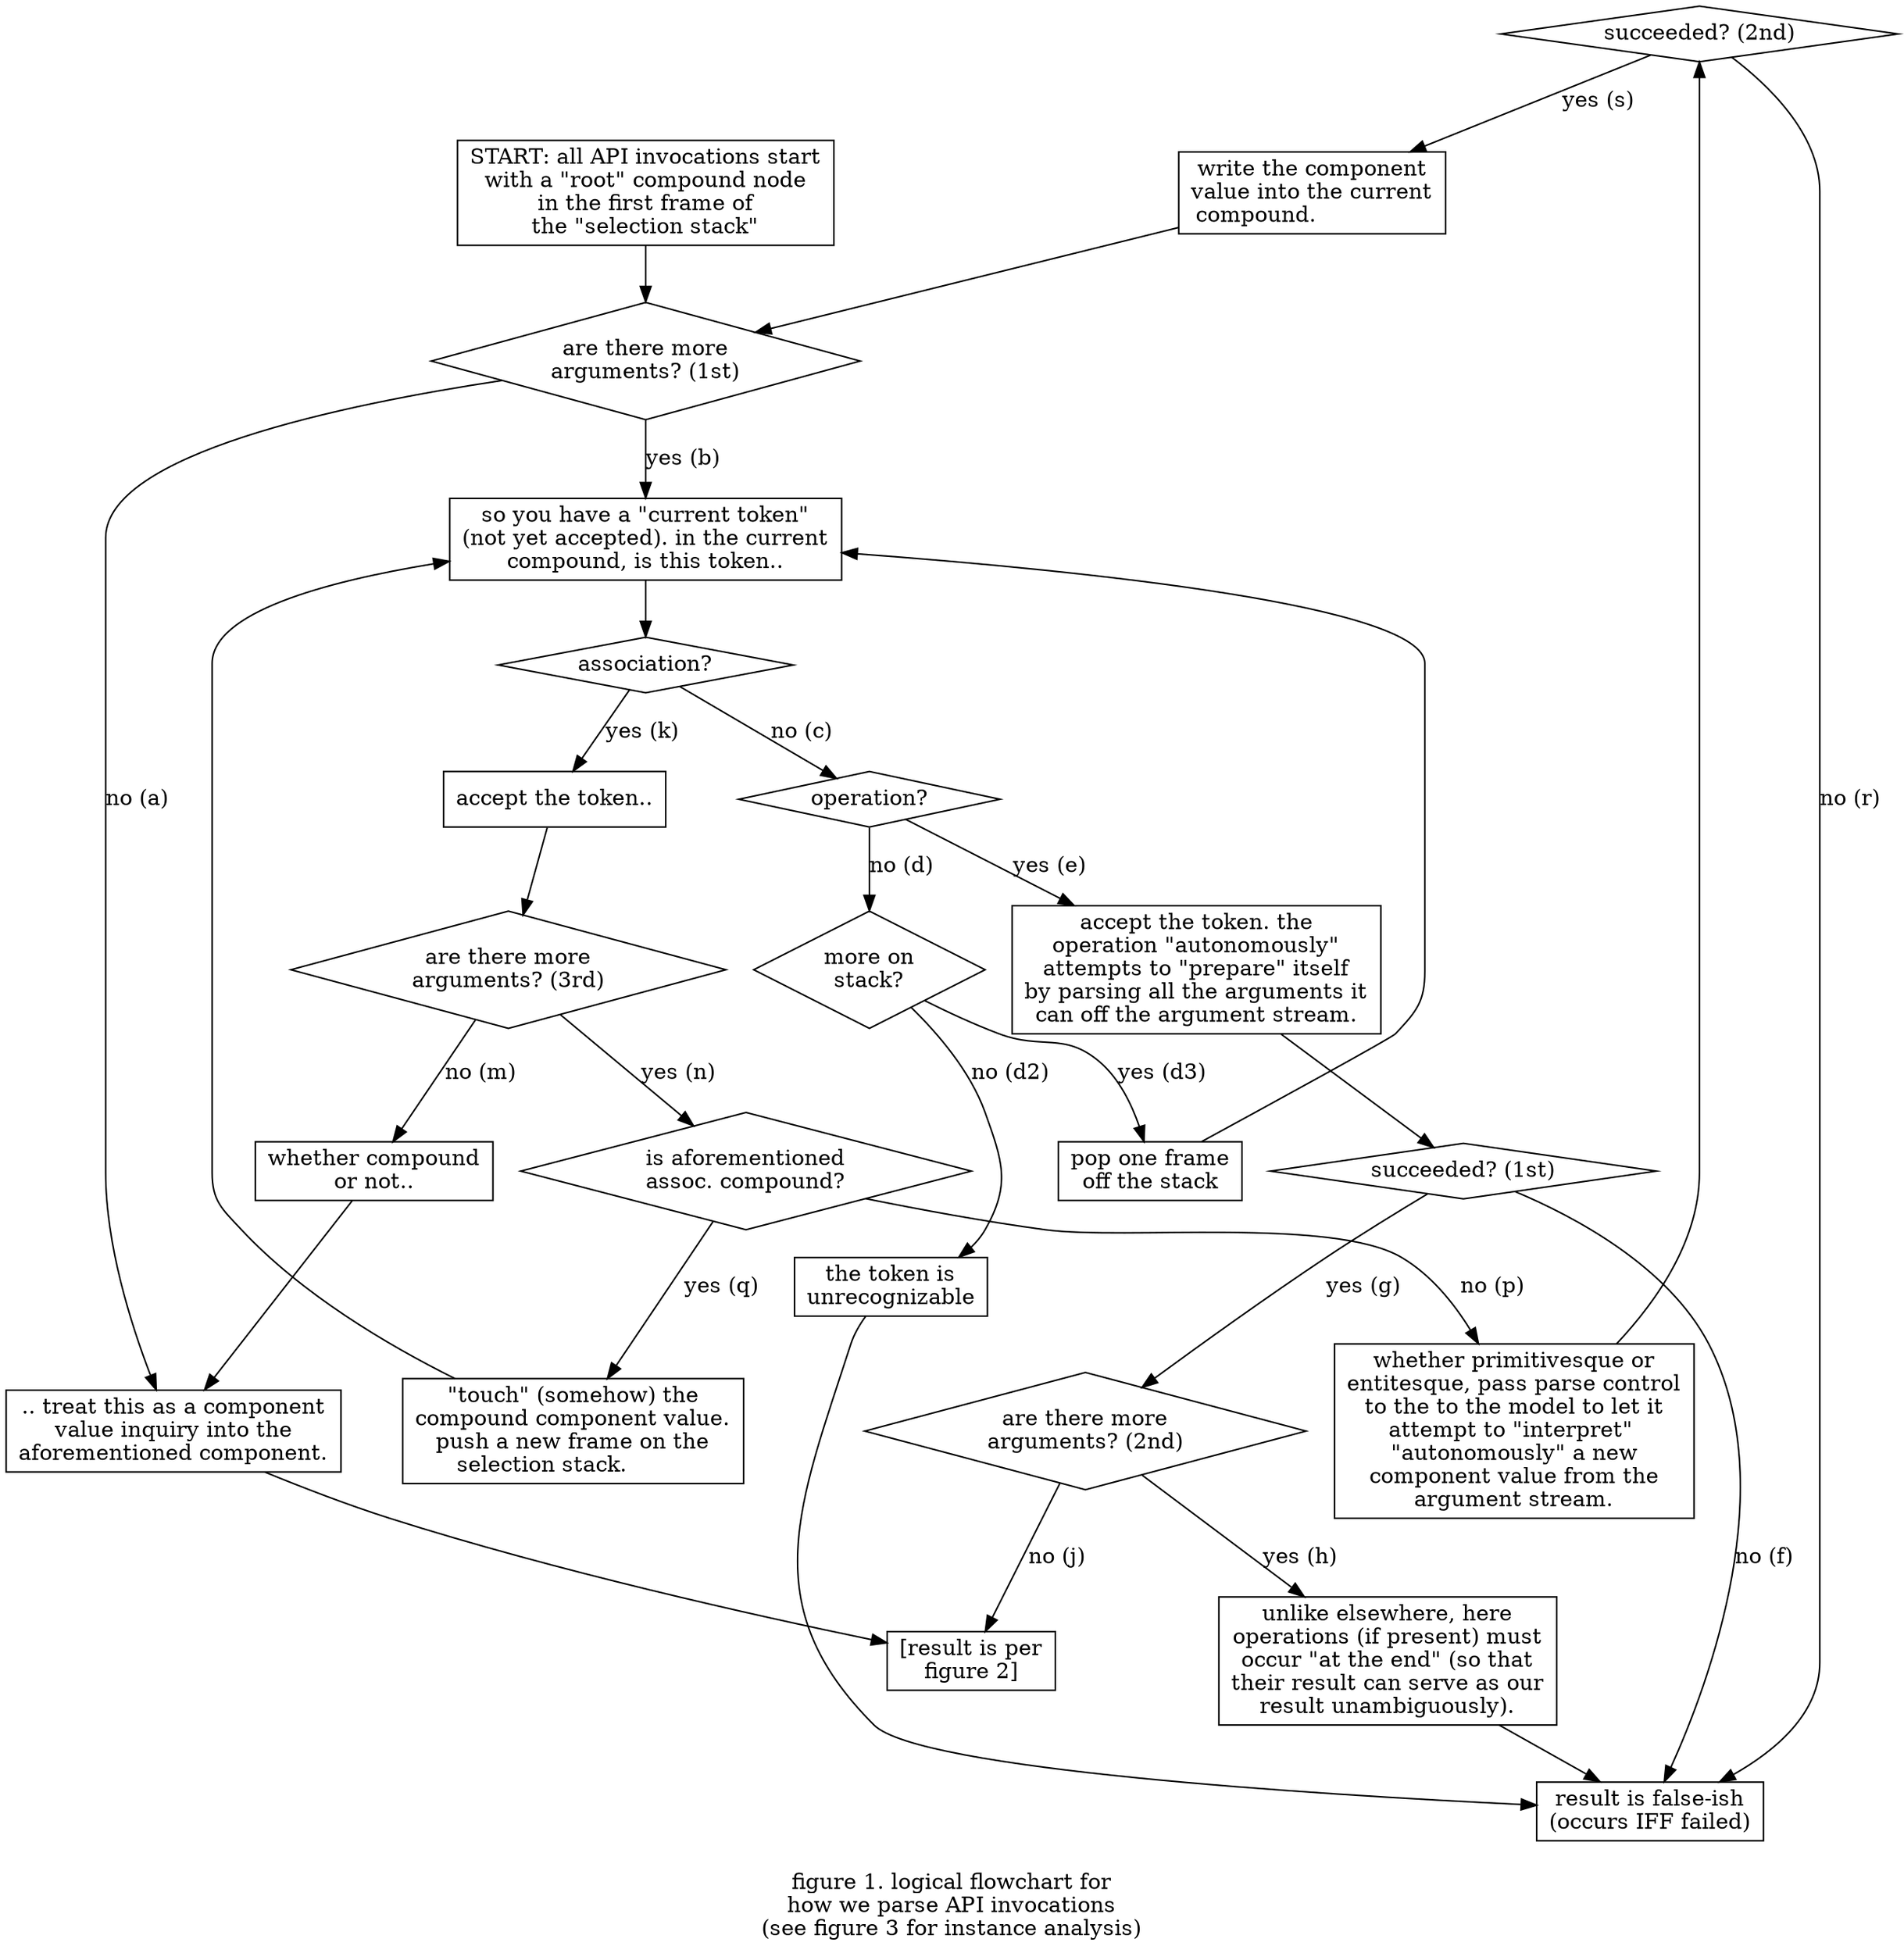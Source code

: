 digraph g {

edge [colorscheme=paired10]

label="\nfigure 1. logical flowchart for
how we parse API invocations
(see figure 3 for instance analysis)
"

/* questions & associations */

/* just go */

state_extra_args_post_op->state_failed
state_component_parse->ask_component_parse_succeed
state_component->ama3
state_compound_yes->state_more_arguments
state_inquiry->state_succeeded
state_more_arguments->ask_assoc
state_operation->ask_arg_parse_succeeded
state_stack->state_more_arguments
state_start->ama1
state_unrecognized->state_failed
state_whether_compound->state_inquiry
state_write->ama1

/* no & yes (next letter: (t)) */

ask_arg_parse_succeeded->state_failed [label="no (f)"]
ask_arg_parse_succeeded->ama2 [label="yes (g)"]
ask_assoc->ask_operation [label="no (c)"]
ask_assoc->state_component [label="yes (k)"]
ask_component_parse_succeed->state_failed [label="no (r)"]
ask_component_parse_succeed->state_write [label="yes (s)"]
ask_compound->state_component_parse [label="no (p)"]
ask_compound->state_compound_yes [label="yes (q)"]
ask_stack->state_stack [label="yes (d3)"]
ask_stack->state_unrecognized [label="no (d2)"]
ama1->state_more_arguments [label="yes (b)"]
ama1->state_inquiry [label="no (a)"]
ama2->state_succeeded [label="no (j)"]
ama2->state_extra_args_post_op [label="yes (h)"]
ama3->state_whether_compound[label="no (m)"]
ama3->ask_compound [label="yes (n)"]
ask_operation->ask_stack [label="no (d)"]
ask_operation->state_operation [label="yes (e)"]

/* asks */

ask_arg_parse_succeeded [shape=diamond label="succeeded? (1st)"]
ask_assoc [shape=diamond label="association?"]
ask_component_parse_succeed [shape=diamond label="succeeded? (2nd)"]
ask_compound [shape=diamond label="is aforementioned\nassoc. compound?"]
ask_stack [shape=diamond label="more on\nstack?"]
ama1 [shape=diamond label="are there more\narguments? (1st)"]
ama2 [shape=diamond label="are there more\narguments? (2nd)"]
ama3 [shape=diamond label="are there more\narguments? (3rd)"]
ask_operation [shape=diamond label="operation?"]

/* states */

state_start [shape=rectangle label="START: all API invocations start
with a \"root\" compound node
in the first frame of
the \"selection stack\""]

state_component [shape=rectangle label="accept the token.."]

state_component_parse [shape=rectangle label="whether primitivesque or
entitesque, pass parse control
to the to the model to let it
attempt to \"interpret\" 
\"autonomously\" a new
component value from the
argument stream."]

state_compound_yes [shape=rectangle label="\"touch\" (somehow) the
compound component value.
push a new frame on the
selection stack.         "]

state_extra_args_post_op [shape=rectange label="unlike elsewhere, here
operations (if present) must
occur \"at the end\" (so that
their result can serve as our
result unambiguously)."]

state_inquiry [shape=rectangle label=".. treat this as a component
value inquiry into the
aforementioned component."]

state_more_arguments [shape=rectangle label="so you have a \"current token\"
(not yet accepted). in the current
compound, is this token.."]

state_operation [shape=rectange label="accept the token. the
operation \"autonomously\"
attempts to \"prepare\" itself
by parsing all the arguments it
can off the argument stream."]

state_stack [shape=rectangle label="pop one frame
off the stack"]

state_unrecognized [shape=rectangle label="the token is
unrecognizable"]

state_whether_compound [shape=rectange label="whether compound
or not.."]

state_write [shape=rectangle label="write the component
value into the current
compound.                "]

/* -- */

state_failed [shape=rectangle label="result is false-ish
(occurs IFF failed)"]

state_succeeded [shape=rectangle label="[result is per
figure 2]"]

}
